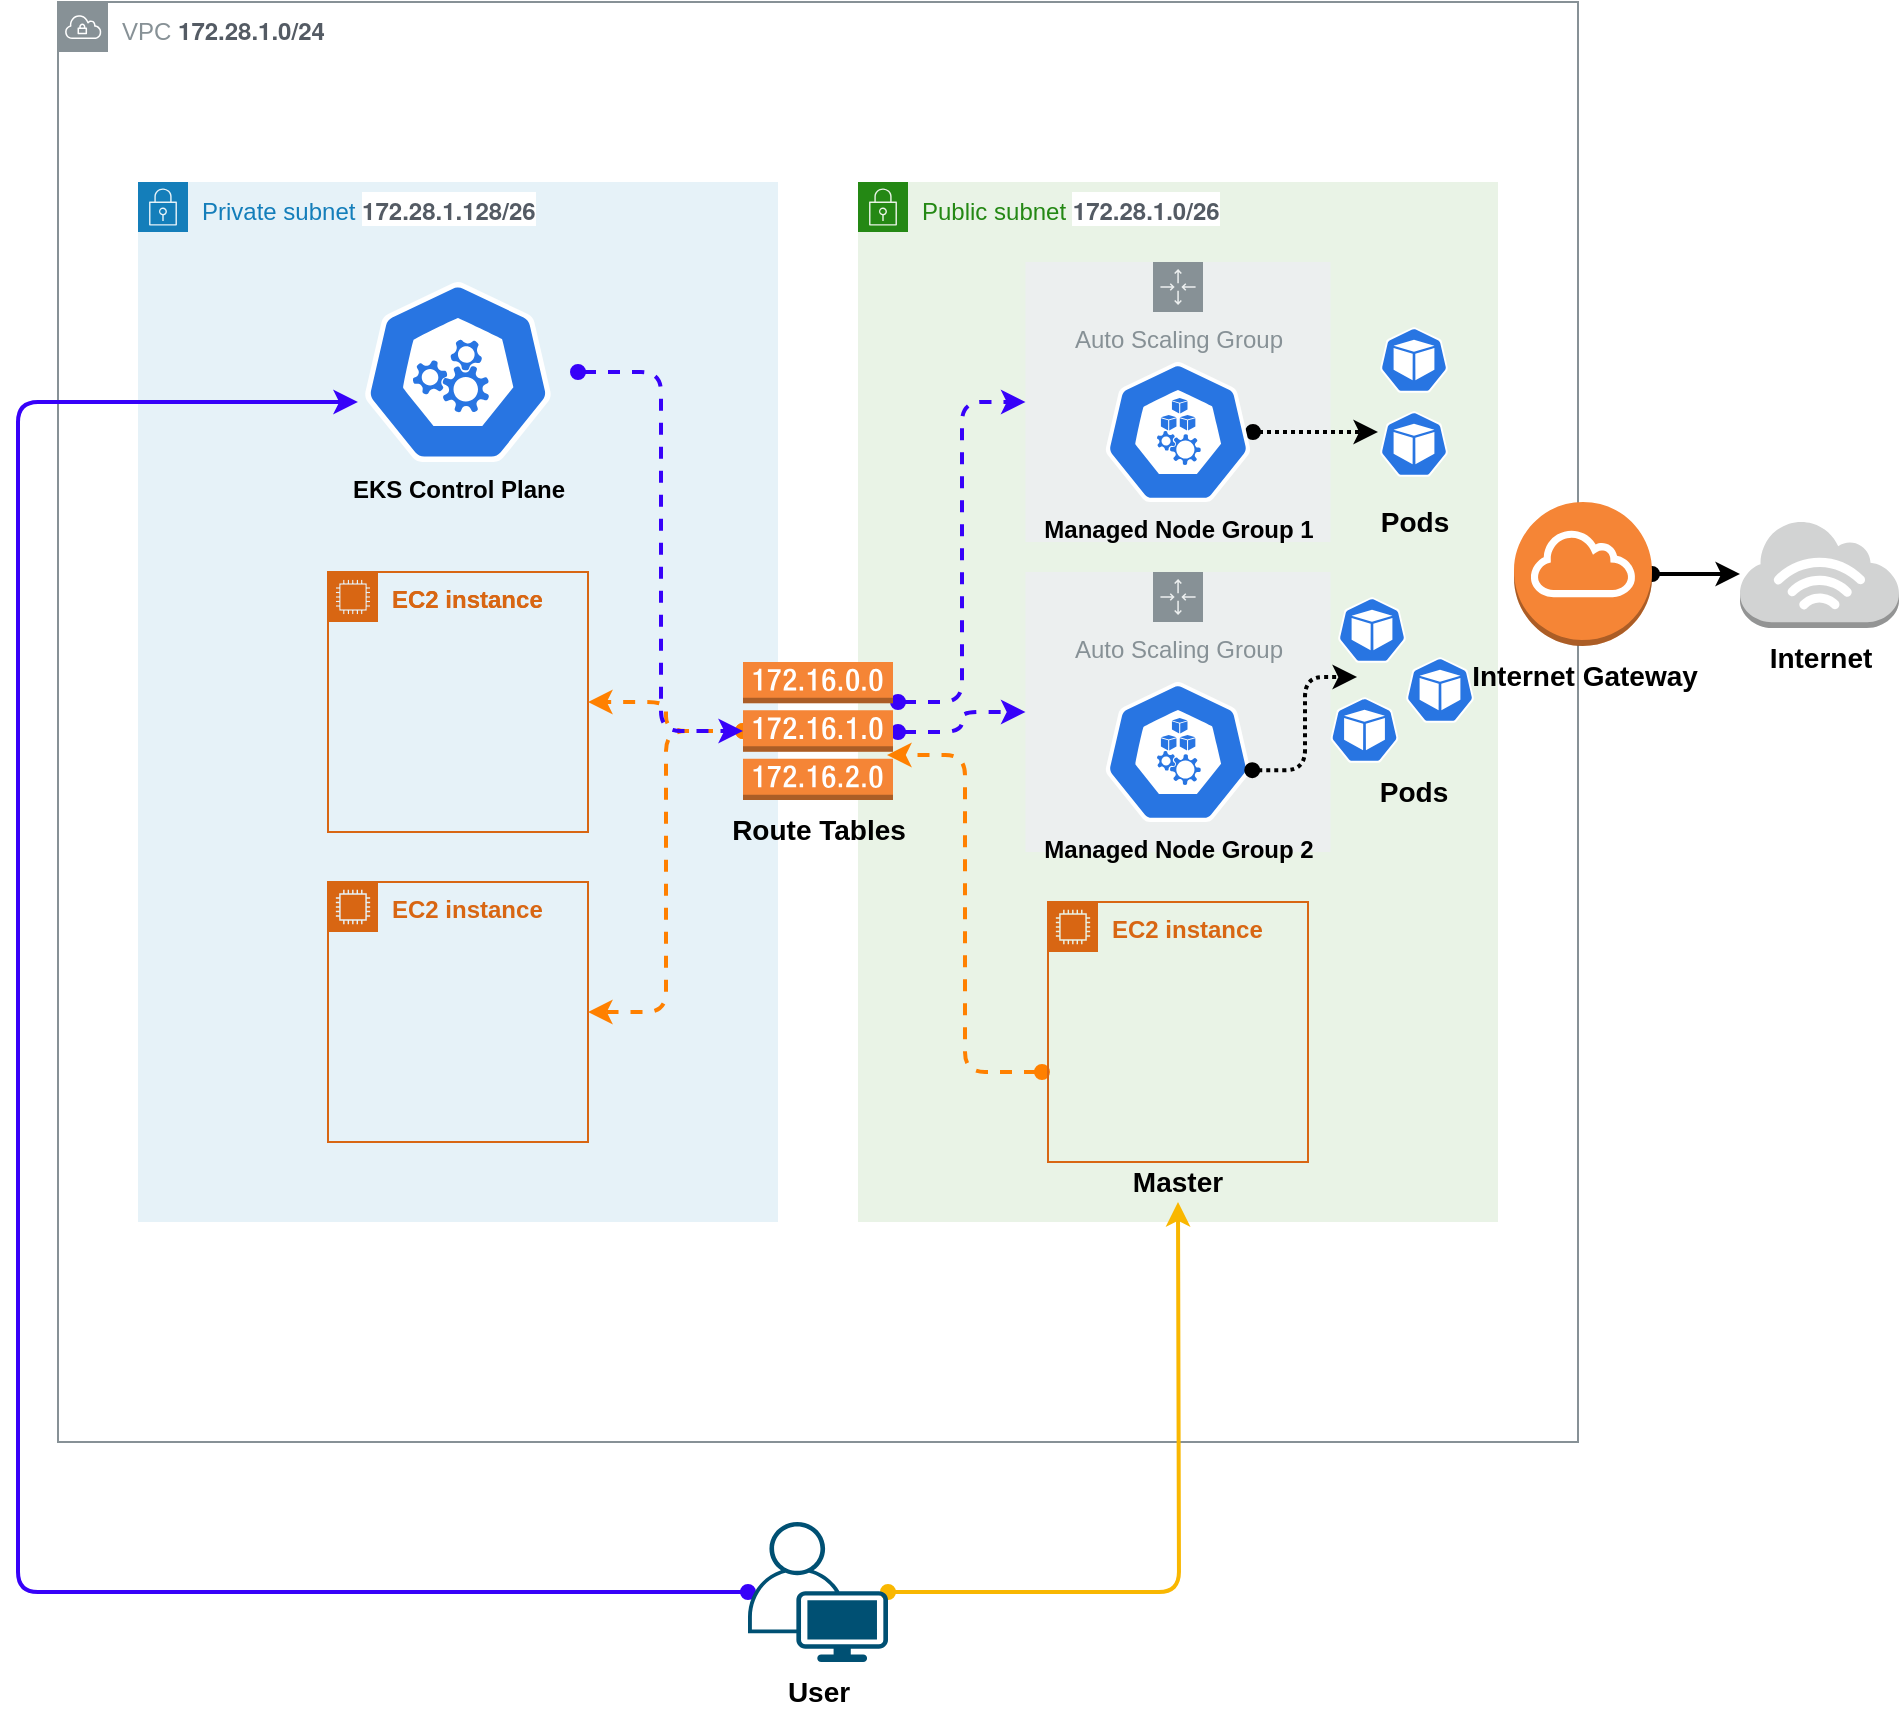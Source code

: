 <mxfile version="20.7.4" type="github">
  <diagram id="EtIquaVXpPKsE2-zg6z7" name="Page-1">
    <mxGraphModel dx="1377" dy="756" grid="1" gridSize="10" guides="1" tooltips="1" connect="1" arrows="1" fold="1" page="1" pageScale="1" pageWidth="850" pageHeight="1100" math="0" shadow="0">
      <root>
        <mxCell id="0" />
        <mxCell id="1" parent="0" />
        <mxCell id="NJXucUkprDvSUzeCFG0w-1" value="VPC&amp;nbsp;&lt;span style=&quot;color: rgb(84, 91, 100); font-family: &amp;quot;Amazon Ember&amp;quot;, &amp;quot;Helvetica Neue&amp;quot;, Roboto, Arial, sans-serif; background-color: rgb(255, 255, 255);&quot;&gt;&lt;b&gt;172.28.1.0/24&lt;/b&gt;&lt;/span&gt;" style="sketch=0;outlineConnect=0;gradientColor=none;html=1;whiteSpace=wrap;fontSize=12;fontStyle=0;shape=mxgraph.aws4.group;grIcon=mxgraph.aws4.group_vpc;strokeColor=#879196;fillColor=none;verticalAlign=top;align=left;spacingLeft=30;fontColor=#879196;dashed=0;" vertex="1" parent="1">
          <mxGeometry x="40" y="150" width="760" height="720" as="geometry" />
        </mxCell>
        <mxCell id="NJXucUkprDvSUzeCFG0w-2" value="Private subnet&amp;nbsp;&lt;span style=&quot;color: rgb(84, 91, 100); font-family: &amp;quot;Amazon Ember&amp;quot;, &amp;quot;Helvetica Neue&amp;quot;, Roboto, Arial, sans-serif; background-color: rgb(255, 255, 255);&quot;&gt;&lt;b&gt;172.28.1.128/26&lt;/b&gt;&lt;/span&gt;" style="points=[[0,0],[0.25,0],[0.5,0],[0.75,0],[1,0],[1,0.25],[1,0.5],[1,0.75],[1,1],[0.75,1],[0.5,1],[0.25,1],[0,1],[0,0.75],[0,0.5],[0,0.25]];outlineConnect=0;gradientColor=none;html=1;whiteSpace=wrap;fontSize=12;fontStyle=0;container=1;pointerEvents=0;collapsible=0;recursiveResize=0;shape=mxgraph.aws4.group;grIcon=mxgraph.aws4.group_security_group;grStroke=0;strokeColor=#147EBA;fillColor=#E6F2F8;verticalAlign=top;align=left;spacingLeft=30;fontColor=#147EBA;dashed=0;" vertex="1" parent="1">
          <mxGeometry x="80" y="240" width="320" height="520" as="geometry" />
        </mxCell>
        <mxCell id="NJXucUkprDvSUzeCFG0w-4" value="&lt;b&gt;EKS Control Plane&lt;/b&gt;" style="sketch=0;html=1;dashed=0;whitespace=wrap;fillColor=#2875E2;strokeColor=#ffffff;points=[[0.005,0.63,0],[0.1,0.2,0],[0.9,0.2,0],[0.5,0,0],[0.995,0.63,0],[0.72,0.99,0],[0.5,1,0],[0.28,0.99,0]];verticalLabelPosition=bottom;align=center;verticalAlign=top;shape=mxgraph.kubernetes.icon;prIcon=master" vertex="1" parent="NJXucUkprDvSUzeCFG0w-2">
          <mxGeometry x="100" y="50" width="120" height="90" as="geometry" />
        </mxCell>
        <mxCell id="NJXucUkprDvSUzeCFG0w-5" value="&lt;b&gt;EC2 instance&lt;/b&gt;" style="points=[[0,0],[0.25,0],[0.5,0],[0.75,0],[1,0],[1,0.25],[1,0.5],[1,0.75],[1,1],[0.75,1],[0.5,1],[0.25,1],[0,1],[0,0.75],[0,0.5],[0,0.25]];outlineConnect=0;gradientColor=none;html=1;whiteSpace=wrap;fontSize=12;fontStyle=0;container=1;pointerEvents=0;collapsible=0;recursiveResize=0;shape=mxgraph.aws4.group;grIcon=mxgraph.aws4.group_ec2_instance_contents;strokeColor=#D86613;fillColor=none;verticalAlign=top;align=left;spacingLeft=30;fontColor=#D86613;dashed=0;" vertex="1" parent="NJXucUkprDvSUzeCFG0w-2">
          <mxGeometry x="95" y="195" width="130" height="130" as="geometry" />
        </mxCell>
        <mxCell id="NJXucUkprDvSUzeCFG0w-9" value="" style="shape=image;verticalLabelPosition=bottom;labelBackgroundColor=default;verticalAlign=top;aspect=fixed;imageAspect=0;image=https://cdn.freebiesupply.com/logos/large/2x/jenkins-1-logo-png-transparent.png;" vertex="1" parent="NJXucUkprDvSUzeCFG0w-5">
          <mxGeometry x="34.32" y="25" width="61.35" height="100" as="geometry" />
        </mxCell>
        <mxCell id="NJXucUkprDvSUzeCFG0w-3" value="Public subnet&amp;nbsp;&lt;span style=&quot;color: rgb(84, 91, 100); font-family: &amp;quot;Amazon Ember&amp;quot;, &amp;quot;Helvetica Neue&amp;quot;, Roboto, Arial, sans-serif; background-color: rgb(255, 255, 255);&quot;&gt;&lt;b&gt;172.28.1.0/26&lt;/b&gt;&lt;/span&gt;" style="points=[[0,0],[0.25,0],[0.5,0],[0.75,0],[1,0],[1,0.25],[1,0.5],[1,0.75],[1,1],[0.75,1],[0.5,1],[0.25,1],[0,1],[0,0.75],[0,0.5],[0,0.25]];outlineConnect=0;gradientColor=none;html=1;whiteSpace=wrap;fontSize=12;fontStyle=0;container=1;pointerEvents=0;collapsible=0;recursiveResize=0;shape=mxgraph.aws4.group;grIcon=mxgraph.aws4.group_security_group;grStroke=0;strokeColor=#248814;fillColor=#E9F3E6;verticalAlign=top;align=left;spacingLeft=30;fontColor=#248814;dashed=0;" vertex="1" parent="1">
          <mxGeometry x="440" y="240" width="320" height="520" as="geometry" />
        </mxCell>
        <mxCell id="NJXucUkprDvSUzeCFG0w-11" value="Auto Scaling Group" style="sketch=0;outlineConnect=0;gradientColor=none;html=1;whiteSpace=wrap;fontSize=12;fontStyle=0;shape=mxgraph.aws4.groupCenter;grIcon=mxgraph.aws4.group_auto_scaling_group;grStroke=0;strokeColor=#879196;fillColor=#ECEFEF;verticalAlign=top;align=center;fontColor=#879196;dashed=0;spacingTop=25;" vertex="1" parent="NJXucUkprDvSUzeCFG0w-3">
          <mxGeometry x="83.75" y="40" width="152.5" height="140" as="geometry" />
        </mxCell>
        <mxCell id="NJXucUkprDvSUzeCFG0w-13" value="Auto Scaling Group" style="sketch=0;outlineConnect=0;gradientColor=none;html=1;whiteSpace=wrap;fontSize=12;fontStyle=0;shape=mxgraph.aws4.groupCenter;grIcon=mxgraph.aws4.group_auto_scaling_group;grStroke=0;strokeColor=#879196;fillColor=#ECEFEF;verticalAlign=top;align=center;fontColor=#879196;dashed=0;spacingTop=25;" vertex="1" parent="NJXucUkprDvSUzeCFG0w-3">
          <mxGeometry x="83.75" y="195" width="152.5" height="140" as="geometry" />
        </mxCell>
        <mxCell id="NJXucUkprDvSUzeCFG0w-52" style="edgeStyle=elbowEdgeStyle;rounded=1;orthogonalLoop=1;jettySize=auto;html=1;strokeColor=#000000;strokeWidth=2;fontSize=14;fontColor=#000000;startArrow=oval;startFill=1;dashed=1;dashPattern=1 1;" edge="1" parent="NJXucUkprDvSUzeCFG0w-3" source="NJXucUkprDvSUzeCFG0w-14">
          <mxGeometry relative="1" as="geometry">
            <mxPoint x="260" y="125" as="targetPoint" />
          </mxGeometry>
        </mxCell>
        <mxCell id="NJXucUkprDvSUzeCFG0w-14" value="&lt;b&gt;Managed Node Group 1&lt;/b&gt;" style="sketch=0;html=1;dashed=0;whitespace=wrap;fillColor=#2875E2;strokeColor=#ffffff;points=[[0.005,0.63,0],[0.1,0.2,0],[0.9,0.2,0],[0.5,0,0],[0.995,0.63,0],[0.72,0.99,0],[0.5,1,0],[0.28,0.99,0]];verticalLabelPosition=bottom;align=center;verticalAlign=top;shape=mxgraph.kubernetes.icon;prIcon=node" vertex="1" parent="NJXucUkprDvSUzeCFG0w-3">
          <mxGeometry x="122.5" y="90" width="75" height="70" as="geometry" />
        </mxCell>
        <mxCell id="NJXucUkprDvSUzeCFG0w-15" value="&lt;b&gt;Managed Node Group 2&lt;/b&gt;" style="sketch=0;html=1;dashed=0;whitespace=wrap;fillColor=#2875E2;strokeColor=#ffffff;points=[[0.005,0.63,0],[0.1,0.2,0],[0.9,0.2,0],[0.5,0,0],[0.995,0.63,0],[0.72,0.99,0],[0.5,1,0],[0.28,0.99,0]];verticalLabelPosition=bottom;align=center;verticalAlign=top;shape=mxgraph.kubernetes.icon;prIcon=node" vertex="1" parent="NJXucUkprDvSUzeCFG0w-3">
          <mxGeometry x="122.5" y="250" width="75" height="70" as="geometry" />
        </mxCell>
        <mxCell id="NJXucUkprDvSUzeCFG0w-48" value="" style="sketch=0;html=1;dashed=0;whitespace=wrap;fillColor=#2875E2;strokeColor=#ffffff;points=[[0.005,0.63,0],[0.1,0.2,0],[0.9,0.2,0],[0.5,0,0],[0.995,0.63,0],[0.72,0.99,0],[0.5,1,0],[0.28,0.99,0]];verticalLabelPosition=bottom;align=center;verticalAlign=top;shape=mxgraph.kubernetes.icon;prIcon=pod;labelBackgroundColor=none;fontSize=14;fontColor=#FF8000;" vertex="1" parent="NJXucUkprDvSUzeCFG0w-3">
          <mxGeometry x="236.25" y="250" width="34" height="48" as="geometry" />
        </mxCell>
        <mxCell id="NJXucUkprDvSUzeCFG0w-49" value="" style="group" vertex="1" connectable="0" parent="NJXucUkprDvSUzeCFG0w-3">
          <mxGeometry x="261" y="65" width="34" height="90" as="geometry" />
        </mxCell>
        <mxCell id="NJXucUkprDvSUzeCFG0w-43" value="" style="sketch=0;html=1;dashed=0;whitespace=wrap;fillColor=#2875E2;strokeColor=#ffffff;points=[[0.005,0.63,0],[0.1,0.2,0],[0.9,0.2,0],[0.5,0,0],[0.995,0.63,0],[0.72,0.99,0],[0.5,1,0],[0.28,0.99,0]];verticalLabelPosition=bottom;align=center;verticalAlign=top;shape=mxgraph.kubernetes.icon;prIcon=pod;labelBackgroundColor=none;fontSize=14;fontColor=#FF8000;" vertex="1" parent="NJXucUkprDvSUzeCFG0w-49">
          <mxGeometry width="34" height="48" as="geometry" />
        </mxCell>
        <mxCell id="NJXucUkprDvSUzeCFG0w-45" value="&lt;b&gt;&lt;font color=&quot;#000000&quot;&gt;Pods&lt;/font&gt;&lt;/b&gt;" style="sketch=0;html=1;dashed=0;whitespace=wrap;fillColor=#2875E2;strokeColor=#ffffff;points=[[0.005,0.63,0],[0.1,0.2,0],[0.9,0.2,0],[0.5,0,0],[0.995,0.63,0],[0.72,0.99,0],[0.5,1,0],[0.28,0.99,0]];verticalLabelPosition=bottom;align=center;verticalAlign=top;shape=mxgraph.kubernetes.icon;prIcon=pod;labelBackgroundColor=none;fontSize=14;fontColor=#FF8000;" vertex="1" parent="NJXucUkprDvSUzeCFG0w-49">
          <mxGeometry y="42" width="34" height="48" as="geometry" />
        </mxCell>
        <mxCell id="NJXucUkprDvSUzeCFG0w-51" value="&lt;b&gt;Pods&lt;/b&gt;" style="text;html=1;strokeColor=none;fillColor=none;align=center;verticalAlign=middle;whiteSpace=wrap;rounded=0;labelBackgroundColor=none;fontSize=14;fontColor=#000000;" vertex="1" parent="NJXucUkprDvSUzeCFG0w-3">
          <mxGeometry x="248" y="290" width="60" height="30" as="geometry" />
        </mxCell>
        <mxCell id="NJXucUkprDvSUzeCFG0w-7" value="&lt;b&gt;EC2 instance&lt;/b&gt;" style="points=[[0,0],[0.25,0],[0.5,0],[0.75,0],[1,0],[1,0.25],[1,0.5],[1,0.75],[1,1],[0.75,1],[0.5,1],[0.25,1],[0,1],[0,0.75],[0,0.5],[0,0.25]];outlineConnect=0;gradientColor=none;html=1;whiteSpace=wrap;fontSize=12;fontStyle=0;container=1;pointerEvents=0;collapsible=0;recursiveResize=0;shape=mxgraph.aws4.group;grIcon=mxgraph.aws4.group_ec2_instance_contents;strokeColor=#D86613;fillColor=none;verticalAlign=top;align=left;spacingLeft=30;fontColor=#D86613;dashed=0;" vertex="1" parent="1">
          <mxGeometry x="175" y="590" width="130" height="130" as="geometry" />
        </mxCell>
        <mxCell id="NJXucUkprDvSUzeCFG0w-10" value="" style="shape=image;verticalLabelPosition=bottom;labelBackgroundColor=default;verticalAlign=top;aspect=fixed;imageAspect=0;image=https://cdn.freebiesupply.com/logos/large/2x/jenkins-1-logo-png-transparent.png;" vertex="1" parent="NJXucUkprDvSUzeCFG0w-7">
          <mxGeometry x="34.33" y="20" width="61.35" height="100" as="geometry" />
        </mxCell>
        <mxCell id="NJXucUkprDvSUzeCFG0w-17" value="&lt;b&gt;EC2 instance&lt;/b&gt;" style="points=[[0,0],[0.25,0],[0.5,0],[0.75,0],[1,0],[1,0.25],[1,0.5],[1,0.75],[1,1],[0.75,1],[0.5,1],[0.25,1],[0,1],[0,0.75],[0,0.5],[0,0.25]];outlineConnect=0;gradientColor=none;html=1;whiteSpace=wrap;fontSize=12;fontStyle=0;container=1;pointerEvents=0;collapsible=0;recursiveResize=0;shape=mxgraph.aws4.group;grIcon=mxgraph.aws4.group_ec2_instance_contents;strokeColor=#D86613;fillColor=none;verticalAlign=top;align=left;spacingLeft=30;fontColor=#D86613;dashed=0;" vertex="1" parent="1">
          <mxGeometry x="175" y="435" width="130" height="130" as="geometry" />
        </mxCell>
        <mxCell id="NJXucUkprDvSUzeCFG0w-18" value="" style="shape=image;verticalLabelPosition=bottom;labelBackgroundColor=default;verticalAlign=top;aspect=fixed;imageAspect=0;image=https://cdn.freebiesupply.com/logos/large/2x/jenkins-1-logo-png-transparent.png;" vertex="1" parent="NJXucUkprDvSUzeCFG0w-17">
          <mxGeometry x="34.32" y="25" width="61.35" height="100" as="geometry" />
        </mxCell>
        <mxCell id="NJXucUkprDvSUzeCFG0w-40" style="edgeStyle=elbowEdgeStyle;rounded=1;orthogonalLoop=1;jettySize=auto;html=1;dashed=1;strokeColor=#FF8000;strokeWidth=2;fontSize=14;fontColor=#FF8000;startArrow=oval;startFill=1;" edge="1" parent="1">
          <mxGeometry relative="1" as="geometry">
            <mxPoint x="532" y="685" as="sourcePoint" />
            <mxPoint x="454.5" y="526.5" as="targetPoint" />
          </mxGeometry>
        </mxCell>
        <mxCell id="NJXucUkprDvSUzeCFG0w-19" value="&lt;b&gt;EC2 instance&lt;/b&gt;" style="points=[[0,0],[0.25,0],[0.5,0],[0.75,0],[1,0],[1,0.25],[1,0.5],[1,0.75],[1,1],[0.75,1],[0.5,1],[0.25,1],[0,1],[0,0.75],[0,0.5],[0,0.25]];outlineConnect=0;gradientColor=none;html=1;whiteSpace=wrap;fontSize=12;fontStyle=0;container=1;pointerEvents=0;collapsible=0;recursiveResize=0;shape=mxgraph.aws4.group;grIcon=mxgraph.aws4.group_ec2_instance_contents;strokeColor=#D86613;fillColor=none;verticalAlign=top;align=left;spacingLeft=30;fontColor=#D86613;dashed=0;" vertex="1" parent="1">
          <mxGeometry x="535" y="600" width="130" height="130" as="geometry" />
        </mxCell>
        <mxCell id="NJXucUkprDvSUzeCFG0w-20" value="Master" style="shape=image;verticalLabelPosition=bottom;labelBackgroundColor=none;verticalAlign=top;aspect=fixed;imageAspect=0;image=https://cdn.freebiesupply.com/logos/large/2x/jenkins-1-logo-png-transparent.png;fontStyle=1;fontSize=14;" vertex="1" parent="NJXucUkprDvSUzeCFG0w-19">
          <mxGeometry x="34.32" y="25" width="61.35" height="100" as="geometry" />
        </mxCell>
        <mxCell id="NJXucUkprDvSUzeCFG0w-35" style="edgeStyle=elbowEdgeStyle;rounded=1;orthogonalLoop=1;jettySize=auto;html=1;strokeColor=#3701f9;strokeWidth=2;fontSize=14;fontColor=#FF8000;startArrow=oval;startFill=1;dashed=1;" edge="1" parent="1" target="NJXucUkprDvSUzeCFG0w-11">
          <mxGeometry relative="1" as="geometry">
            <mxPoint x="460" y="500" as="sourcePoint" />
          </mxGeometry>
        </mxCell>
        <mxCell id="NJXucUkprDvSUzeCFG0w-37" style="edgeStyle=elbowEdgeStyle;rounded=1;orthogonalLoop=1;jettySize=auto;html=1;strokeColor=#3701f9;strokeWidth=2;fontSize=14;fontColor=#FF8000;startArrow=oval;startFill=1;dashed=1;" edge="1" parent="1" target="NJXucUkprDvSUzeCFG0w-13">
          <mxGeometry relative="1" as="geometry">
            <mxPoint x="460" y="515" as="sourcePoint" />
          </mxGeometry>
        </mxCell>
        <mxCell id="NJXucUkprDvSUzeCFG0w-41" style="edgeStyle=elbowEdgeStyle;rounded=1;orthogonalLoop=1;jettySize=auto;html=1;dashed=1;strokeColor=#FF8000;strokeWidth=2;fontSize=14;fontColor=#FF8000;startArrow=oval;startFill=1;" edge="1" parent="1" source="NJXucUkprDvSUzeCFG0w-25" target="NJXucUkprDvSUzeCFG0w-17">
          <mxGeometry relative="1" as="geometry" />
        </mxCell>
        <mxCell id="NJXucUkprDvSUzeCFG0w-42" style="edgeStyle=elbowEdgeStyle;rounded=1;orthogonalLoop=1;jettySize=auto;html=1;entryX=1;entryY=0.5;entryDx=0;entryDy=0;dashed=1;strokeColor=#FF8000;strokeWidth=2;fontSize=14;fontColor=#FF8000;startArrow=oval;startFill=1;" edge="1" parent="1" source="NJXucUkprDvSUzeCFG0w-25" target="NJXucUkprDvSUzeCFG0w-7">
          <mxGeometry relative="1" as="geometry" />
        </mxCell>
        <mxCell id="NJXucUkprDvSUzeCFG0w-25" value="&lt;b&gt;Route Tables&lt;/b&gt;" style="outlineConnect=0;dashed=0;verticalLabelPosition=bottom;verticalAlign=top;align=center;html=1;shape=mxgraph.aws3.route_table;fillColor=#F58536;gradientColor=none;labelBackgroundColor=none;fontSize=14;" vertex="1" parent="1">
          <mxGeometry x="382.5" y="480" width="75" height="69" as="geometry" />
        </mxCell>
        <mxCell id="NJXucUkprDvSUzeCFG0w-28" style="edgeStyle=orthogonalEdgeStyle;orthogonalLoop=1;jettySize=auto;html=1;fontSize=14;fontColor=#FF8000;rounded=1;strokeColor=#f9b701;strokeWidth=2;startArrow=oval;startFill=1;" edge="1" parent="1" source="NJXucUkprDvSUzeCFG0w-26">
          <mxGeometry relative="1" as="geometry">
            <mxPoint x="600" y="750" as="targetPoint" />
          </mxGeometry>
        </mxCell>
        <mxCell id="NJXucUkprDvSUzeCFG0w-33" style="edgeStyle=elbowEdgeStyle;rounded=1;orthogonalLoop=1;jettySize=auto;html=1;entryX=0.083;entryY=0.667;entryDx=0;entryDy=0;entryPerimeter=0;strokeColor=#3701f9;strokeWidth=2;fontSize=14;fontColor=#FF8000;startArrow=oval;startFill=1;" edge="1" parent="1" source="NJXucUkprDvSUzeCFG0w-26" target="NJXucUkprDvSUzeCFG0w-4">
          <mxGeometry relative="1" as="geometry">
            <Array as="points">
              <mxPoint x="20" y="680" />
              <mxPoint x="60" y="550" />
            </Array>
          </mxGeometry>
        </mxCell>
        <mxCell id="NJXucUkprDvSUzeCFG0w-26" value="&lt;b&gt;User&lt;/b&gt;" style="points=[[0.35,0,0],[0.98,0.51,0],[1,0.71,0],[0.67,1,0],[0,0.795,0],[0,0.65,0]];verticalLabelPosition=bottom;sketch=0;html=1;verticalAlign=top;aspect=fixed;align=center;pointerEvents=1;shape=mxgraph.cisco19.user;fillColor=#005073;strokeColor=none;labelBackgroundColor=none;fontSize=14;" vertex="1" parent="1">
          <mxGeometry x="385" y="910" width="70" height="70" as="geometry" />
        </mxCell>
        <mxCell id="NJXucUkprDvSUzeCFG0w-34" style="edgeStyle=elbowEdgeStyle;rounded=1;orthogonalLoop=1;jettySize=auto;html=1;strokeColor=#3701f9;strokeWidth=2;fontSize=14;fontColor=#FF8000;startArrow=oval;startFill=1;dashed=1;" edge="1" parent="1" source="NJXucUkprDvSUzeCFG0w-4" target="NJXucUkprDvSUzeCFG0w-25">
          <mxGeometry relative="1" as="geometry" />
        </mxCell>
        <mxCell id="NJXucUkprDvSUzeCFG0w-46" value="" style="sketch=0;html=1;dashed=0;whitespace=wrap;fillColor=#2875E2;strokeColor=#ffffff;points=[[0.005,0.63,0],[0.1,0.2,0],[0.9,0.2,0],[0.5,0,0],[0.995,0.63,0],[0.72,0.99,0],[0.5,1,0],[0.28,0.99,0]];verticalLabelPosition=bottom;align=center;verticalAlign=top;shape=mxgraph.kubernetes.icon;prIcon=pod;labelBackgroundColor=none;fontSize=14;fontColor=#FF8000;" vertex="1" parent="1">
          <mxGeometry x="680" y="440" width="34" height="48" as="geometry" />
        </mxCell>
        <mxCell id="NJXucUkprDvSUzeCFG0w-47" value="" style="sketch=0;html=1;dashed=0;whitespace=wrap;fillColor=#2875E2;strokeColor=#ffffff;points=[[0.005,0.63,0],[0.1,0.2,0],[0.9,0.2,0],[0.5,0,0],[0.995,0.63,0],[0.72,0.99,0],[0.5,1,0],[0.28,0.99,0]];verticalLabelPosition=bottom;align=center;verticalAlign=top;shape=mxgraph.kubernetes.icon;prIcon=pod;labelBackgroundColor=none;fontSize=14;fontColor=#FF8000;" vertex="1" parent="1">
          <mxGeometry x="714" y="470" width="34" height="48" as="geometry" />
        </mxCell>
        <mxCell id="NJXucUkprDvSUzeCFG0w-54" style="edgeStyle=elbowEdgeStyle;rounded=1;orthogonalLoop=1;jettySize=auto;html=1;exitX=0.995;exitY=0.63;exitDx=0;exitDy=0;exitPerimeter=0;entryX=0.28;entryY=0.99;entryDx=0;entryDy=0;entryPerimeter=0;dashed=1;dashPattern=1 1;strokeColor=#000000;strokeWidth=2;fontSize=14;fontColor=#000000;startArrow=oval;startFill=1;" edge="1" parent="1" source="NJXucUkprDvSUzeCFG0w-15" target="NJXucUkprDvSUzeCFG0w-46">
          <mxGeometry relative="1" as="geometry" />
        </mxCell>
        <mxCell id="NJXucUkprDvSUzeCFG0w-57" style="edgeStyle=elbowEdgeStyle;rounded=1;orthogonalLoop=1;jettySize=auto;html=1;strokeColor=#000000;strokeWidth=2;fontSize=14;fontColor=none;startArrow=oval;startFill=1;" edge="1" parent="1" source="NJXucUkprDvSUzeCFG0w-55" target="NJXucUkprDvSUzeCFG0w-56">
          <mxGeometry relative="1" as="geometry" />
        </mxCell>
        <mxCell id="NJXucUkprDvSUzeCFG0w-55" value="&lt;b&gt;Internet Gateway&lt;/b&gt;" style="outlineConnect=0;dashed=0;verticalLabelPosition=bottom;verticalAlign=top;align=center;html=1;shape=mxgraph.aws3.internet_gateway;fillColor=#F58536;gradientColor=none;labelBackgroundColor=none;fontSize=14;fontColor=none;" vertex="1" parent="1">
          <mxGeometry x="768" y="400" width="69" height="72" as="geometry" />
        </mxCell>
        <mxCell id="NJXucUkprDvSUzeCFG0w-56" value="&lt;b&gt;Internet&lt;/b&gt;" style="outlineConnect=0;dashed=0;verticalLabelPosition=bottom;verticalAlign=top;align=center;html=1;shape=mxgraph.aws3.internet_3;fillColor=#D2D3D3;gradientColor=none;labelBackgroundColor=none;fontSize=14;fontColor=none;" vertex="1" parent="1">
          <mxGeometry x="881" y="409" width="79.5" height="54" as="geometry" />
        </mxCell>
      </root>
    </mxGraphModel>
  </diagram>
</mxfile>
